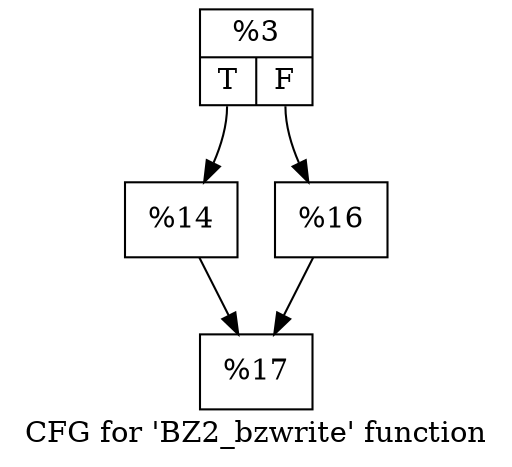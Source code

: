 digraph "CFG for 'BZ2_bzwrite' function" {
	label="CFG for 'BZ2_bzwrite' function";

	Node0x19af810 [shape=record,label="{%3|{<s0>T|<s1>F}}"];
	Node0x19af810:s0 -> Node0x19aff60;
	Node0x19af810:s1 -> Node0x19affb0;
	Node0x19aff60 [shape=record,label="{%14}"];
	Node0x19aff60 -> Node0x19b0170;
	Node0x19affb0 [shape=record,label="{%16}"];
	Node0x19affb0 -> Node0x19b0170;
	Node0x19b0170 [shape=record,label="{%17}"];
}
